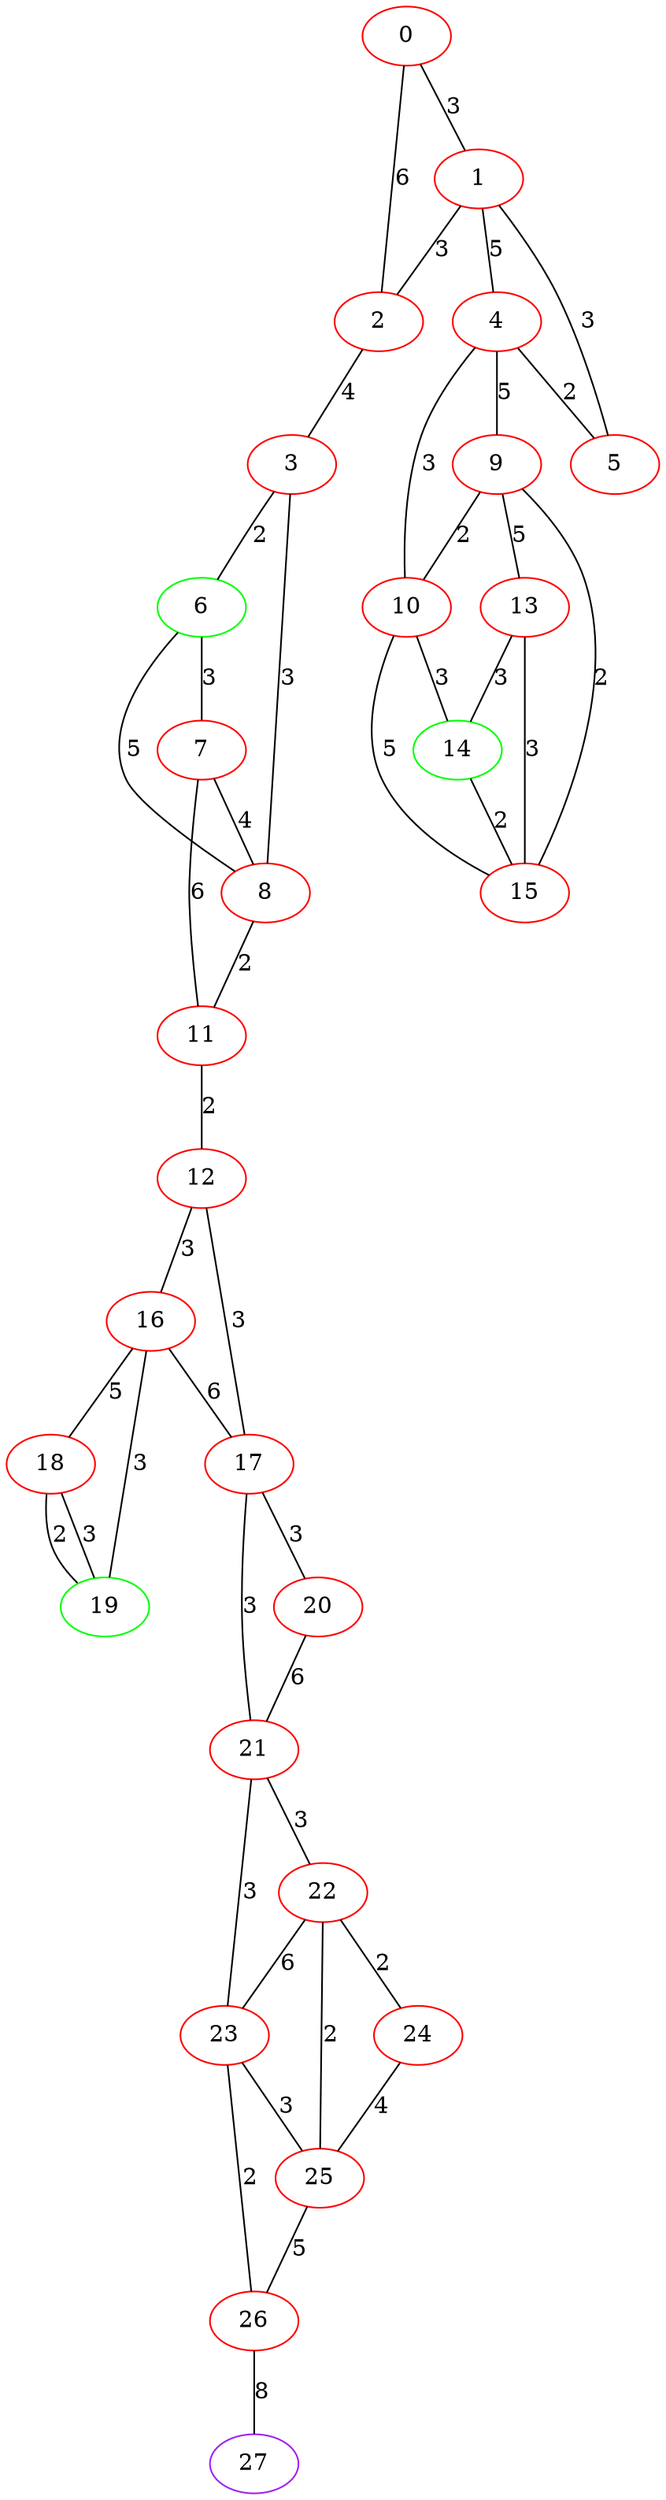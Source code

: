 graph "" {
0 [color=red, weight=1];
1 [color=red, weight=1];
2 [color=red, weight=1];
3 [color=red, weight=1];
4 [color=red, weight=1];
5 [color=red, weight=1];
6 [color=green, weight=2];
7 [color=red, weight=1];
8 [color=red, weight=1];
9 [color=red, weight=1];
10 [color=red, weight=1];
11 [color=red, weight=1];
12 [color=red, weight=1];
13 [color=red, weight=1];
14 [color=green, weight=2];
15 [color=red, weight=1];
16 [color=red, weight=1];
17 [color=red, weight=1];
18 [color=red, weight=1];
19 [color=green, weight=2];
20 [color=red, weight=1];
21 [color=red, weight=1];
22 [color=red, weight=1];
23 [color=red, weight=1];
24 [color=red, weight=1];
25 [color=red, weight=1];
26 [color=red, weight=1];
27 [color=purple, weight=4];
0 -- 1  [key=0, label=3];
0 -- 2  [key=0, label=6];
1 -- 2  [key=0, label=3];
1 -- 4  [key=0, label=5];
1 -- 5  [key=0, label=3];
2 -- 3  [key=0, label=4];
3 -- 8  [key=0, label=3];
3 -- 6  [key=0, label=2];
4 -- 9  [key=0, label=5];
4 -- 10  [key=0, label=3];
4 -- 5  [key=0, label=2];
6 -- 8  [key=0, label=5];
6 -- 7  [key=0, label=3];
7 -- 8  [key=0, label=4];
7 -- 11  [key=0, label=6];
8 -- 11  [key=0, label=2];
9 -- 10  [key=0, label=2];
9 -- 13  [key=0, label=5];
9 -- 15  [key=0, label=2];
10 -- 14  [key=0, label=3];
10 -- 15  [key=0, label=5];
11 -- 12  [key=0, label=2];
12 -- 16  [key=0, label=3];
12 -- 17  [key=0, label=3];
13 -- 14  [key=0, label=3];
13 -- 15  [key=0, label=3];
14 -- 15  [key=0, label=2];
16 -- 17  [key=0, label=6];
16 -- 18  [key=0, label=5];
16 -- 19  [key=0, label=3];
17 -- 20  [key=0, label=3];
17 -- 21  [key=0, label=3];
18 -- 19  [key=0, label=2];
18 -- 19  [key=1, label=3];
20 -- 21  [key=0, label=6];
21 -- 22  [key=0, label=3];
21 -- 23  [key=0, label=3];
22 -- 24  [key=0, label=2];
22 -- 25  [key=0, label=2];
22 -- 23  [key=0, label=6];
23 -- 25  [key=0, label=3];
23 -- 26  [key=0, label=2];
24 -- 25  [key=0, label=4];
25 -- 26  [key=0, label=5];
26 -- 27  [key=0, label=8];
}
